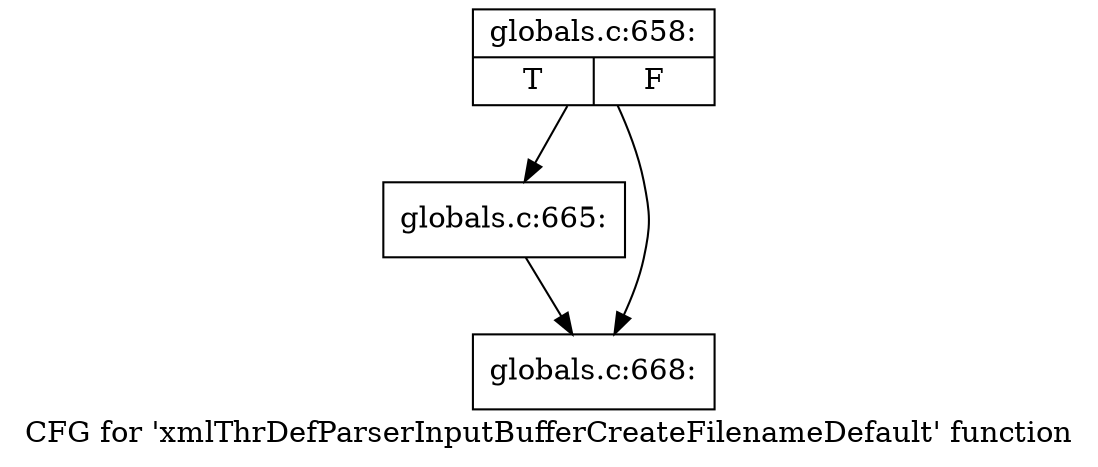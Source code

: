 digraph "CFG for 'xmlThrDefParserInputBufferCreateFilenameDefault' function" {
	label="CFG for 'xmlThrDefParserInputBufferCreateFilenameDefault' function";

	Node0x4aac020 [shape=record,label="{globals.c:658:|{<s0>T|<s1>F}}"];
	Node0x4aac020 -> Node0x4aa99a0;
	Node0x4aac020 -> Node0x4aa99f0;
	Node0x4aa99a0 [shape=record,label="{globals.c:665:}"];
	Node0x4aa99a0 -> Node0x4aa99f0;
	Node0x4aa99f0 [shape=record,label="{globals.c:668:}"];
}
